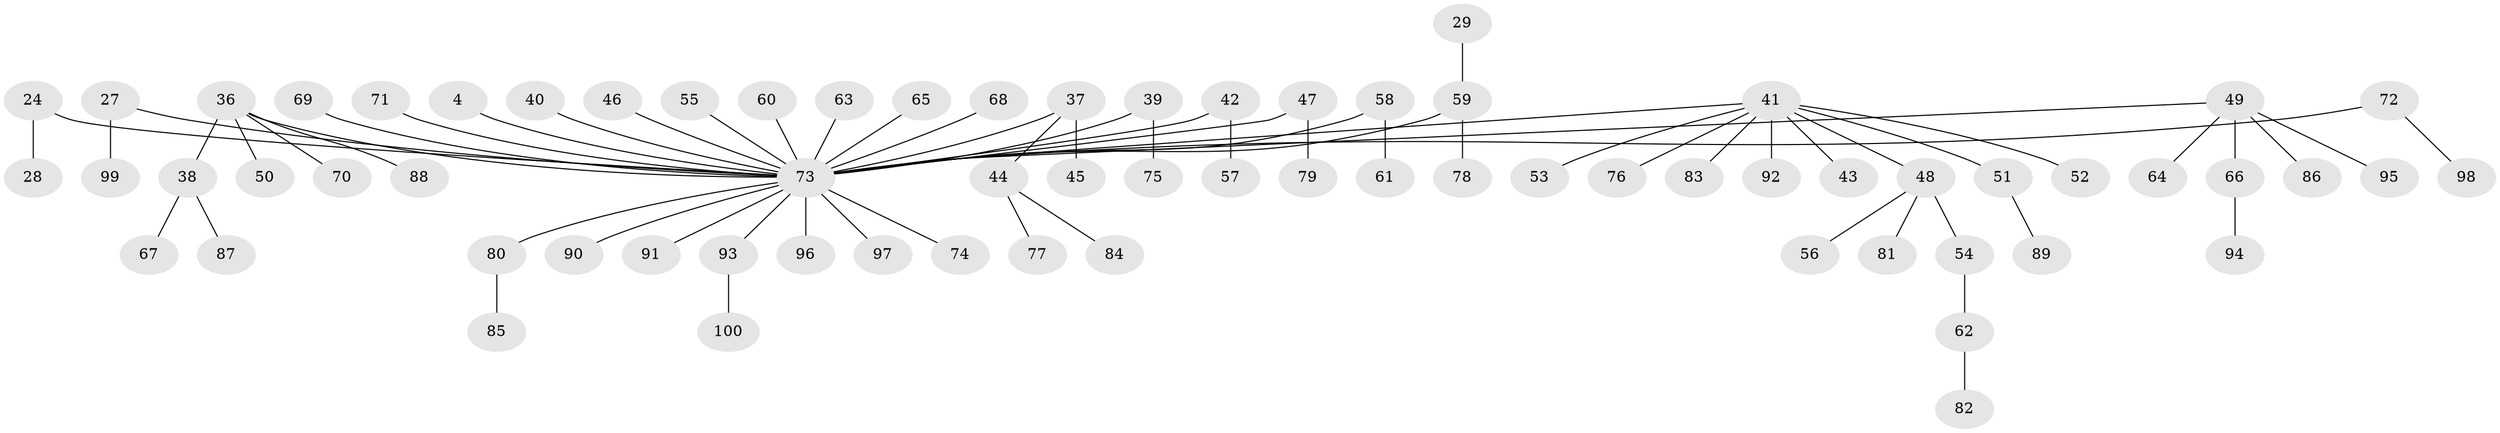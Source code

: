 // original degree distribution, {6: 0.03, 7: 0.02, 8: 0.01, 1: 0.54, 3: 0.18, 2: 0.19, 4: 0.03}
// Generated by graph-tools (version 1.1) at 2025/57/03/04/25 21:57:10]
// undirected, 70 vertices, 69 edges
graph export_dot {
graph [start="1"]
  node [color=gray90,style=filled];
  4;
  24;
  27;
  28;
  29;
  36 [super="+12+26"];
  37;
  38;
  39;
  40;
  41 [super="+19"];
  42;
  43;
  44;
  45;
  46;
  47;
  48;
  49 [super="+31"];
  50;
  51;
  52;
  53;
  54;
  55;
  56;
  57;
  58 [super="+35"];
  59 [super="+10"];
  60;
  61;
  62;
  63;
  64;
  65;
  66;
  67;
  68;
  69;
  70;
  71;
  72;
  73 [super="+8+9+32+16+34+11+20"];
  74;
  75;
  76;
  77;
  78;
  79;
  80;
  81;
  82;
  83;
  84;
  85;
  86;
  87;
  88;
  89;
  90;
  91;
  92;
  93;
  94;
  95;
  96;
  97;
  98;
  99;
  100;
  4 -- 73;
  24 -- 28;
  24 -- 73;
  27 -- 99;
  27 -- 73;
  29 -- 59;
  36 -- 73;
  36 -- 50;
  36 -- 70;
  36 -- 38;
  36 -- 88;
  37 -- 44;
  37 -- 45;
  37 -- 73;
  38 -- 67;
  38 -- 87;
  39 -- 75;
  39 -- 73;
  40 -- 73;
  41 -- 51;
  41 -- 76;
  41 -- 43;
  41 -- 48;
  41 -- 83;
  41 -- 52;
  41 -- 53;
  41 -- 92;
  41 -- 73;
  42 -- 57;
  42 -- 73;
  44 -- 77;
  44 -- 84;
  46 -- 73;
  47 -- 79;
  47 -- 73;
  48 -- 54;
  48 -- 56;
  48 -- 81;
  49 -- 64;
  49 -- 86;
  49 -- 66;
  49 -- 95;
  49 -- 73;
  51 -- 89;
  54 -- 62;
  55 -- 73;
  58 -- 73;
  58 -- 61;
  59 -- 78;
  59 -- 73;
  60 -- 73;
  62 -- 82;
  63 -- 73;
  65 -- 73;
  66 -- 94;
  68 -- 73;
  69 -- 73;
  71 -- 73;
  72 -- 98;
  72 -- 73;
  73 -- 74;
  73 -- 90;
  73 -- 91;
  73 -- 93;
  73 -- 96;
  73 -- 97;
  73 -- 80;
  80 -- 85;
  93 -- 100;
}
